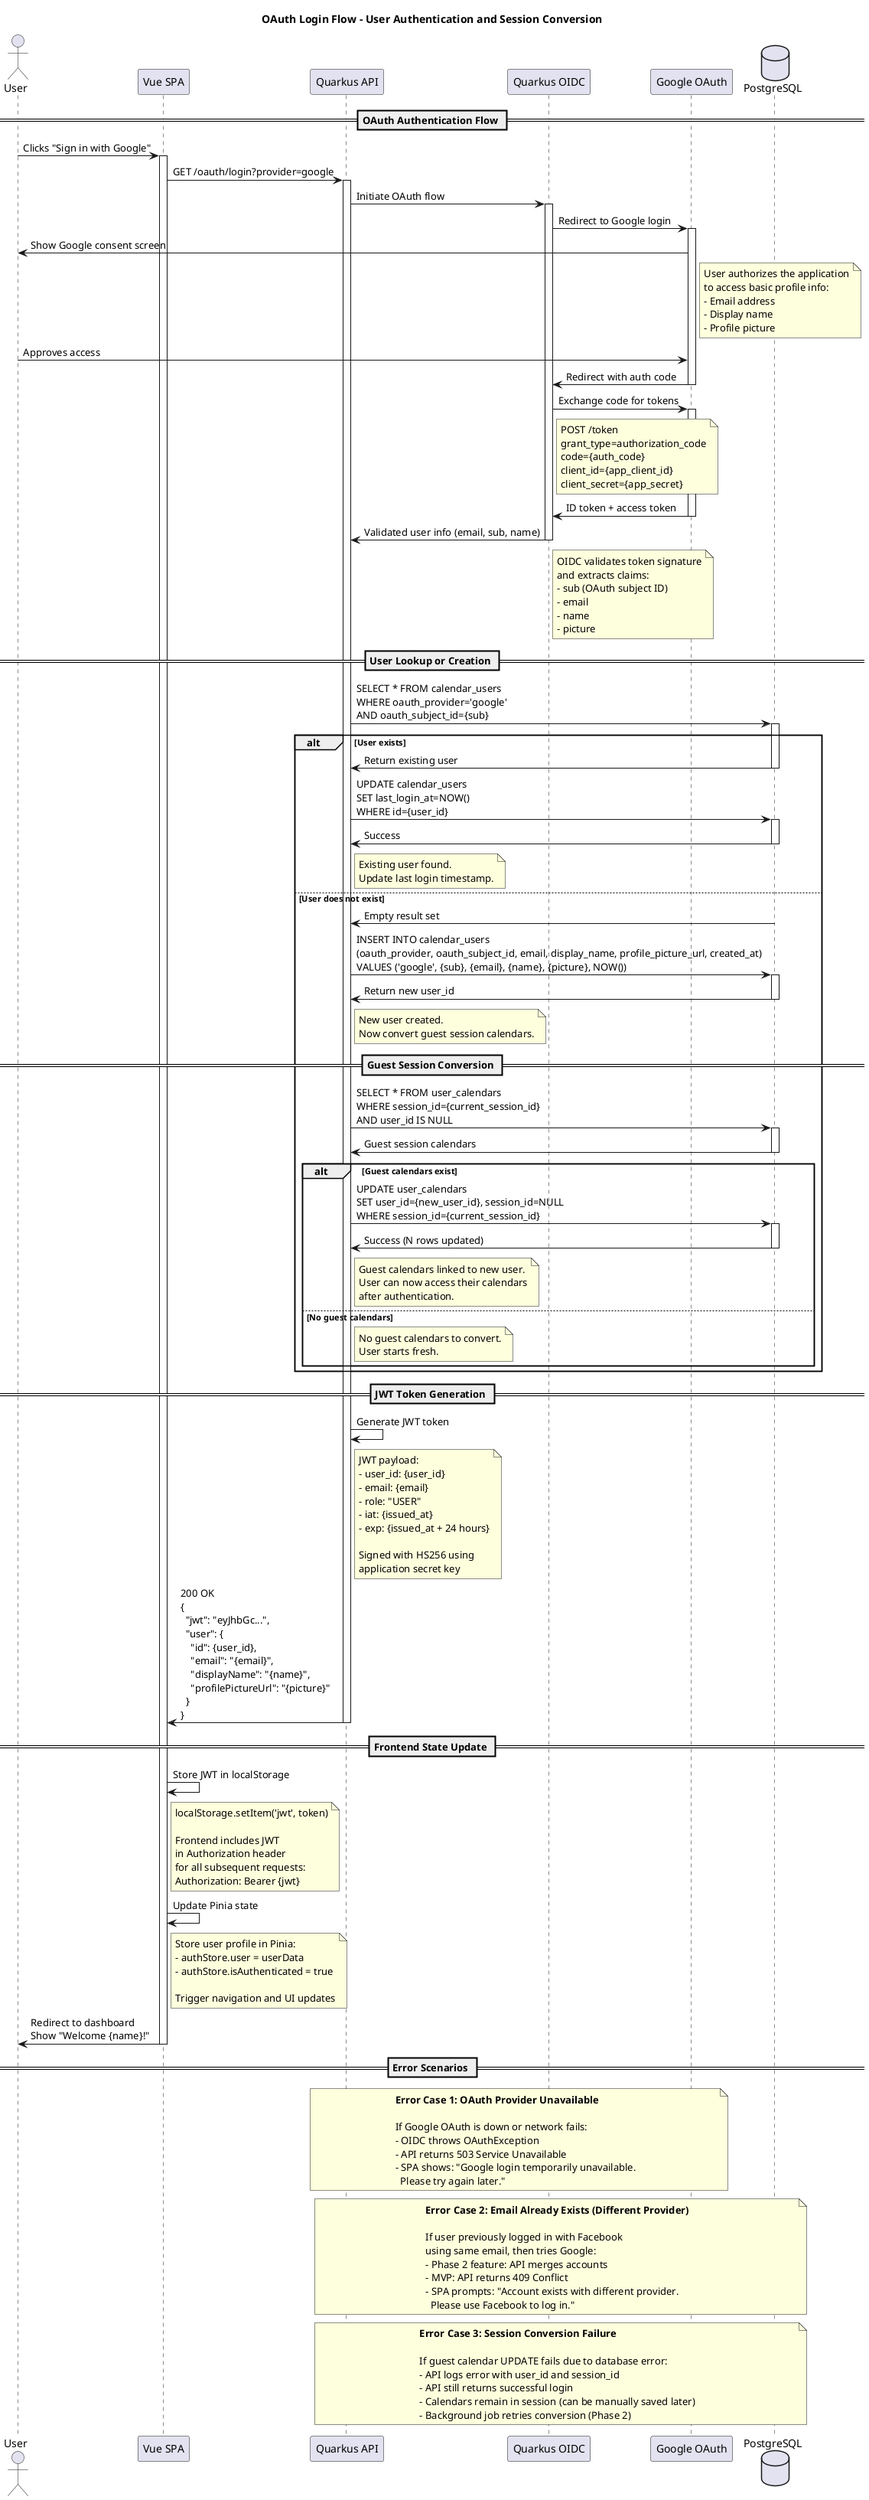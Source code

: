 @startuml
title OAuth Login Flow - User Authentication and Session Conversion

' Description: This diagram illustrates how an anonymous user authenticates via OAuth (Google/Facebook/Apple),
' with the system converting their guest session into a permanent user account and linking any calendars
' created pre-authentication.

actor User
participant "Vue SPA" as SPA
participant "Quarkus API" as API
participant "Quarkus OIDC" as OIDC
participant "Google OAuth" as Google
database "PostgreSQL" as DB

== OAuth Authentication Flow ==

User -> SPA : Clicks "Sign in with Google"
activate SPA

SPA -> API : GET /oauth/login?provider=google
activate API

API -> OIDC : Initiate OAuth flow
activate OIDC

OIDC -> Google : Redirect to Google login
activate Google

Google -> User : Show Google consent screen
note right of Google
  User authorizes the application
  to access basic profile info:
  - Email address
  - Display name
  - Profile picture
end note

User -> Google : Approves access

Google -> OIDC : Redirect with auth code
deactivate Google

OIDC -> Google : Exchange code for tokens
activate Google
note right of OIDC
  POST /token
  grant_type=authorization_code
  code={auth_code}
  client_id={app_client_id}
  client_secret={app_secret}
end note

Google -> OIDC : ID token + access token
deactivate Google

OIDC -> API : Validated user info (email, sub, name)
note right of OIDC
  OIDC validates token signature
  and extracts claims:
  - sub (OAuth subject ID)
  - email
  - name
  - picture
end note
deactivate OIDC

== User Lookup or Creation ==

API -> DB : SELECT * FROM calendar_users\nWHERE oauth_provider='google'\nAND oauth_subject_id={sub}
activate DB

alt User exists
  DB -> API : Return existing user
  deactivate DB

  API -> DB : UPDATE calendar_users\nSET last_login_at=NOW()\nWHERE id={user_id}
  activate DB
  DB -> API : Success
  deactivate DB

  note right of API
    Existing user found.
    Update last login timestamp.
  end note

else User does not exist
  DB -> API : Empty result set
  deactivate DB

  API -> DB : INSERT INTO calendar_users\n(oauth_provider, oauth_subject_id, email, display_name, profile_picture_url, created_at)\nVALUES ('google', {sub}, {email}, {name}, {picture}, NOW())
  activate DB
  DB -> API : Return new user_id
  deactivate DB

  note right of API
    New user created.
    Now convert guest session calendars.
  end note

  == Guest Session Conversion ==

  API -> DB : SELECT * FROM user_calendars\nWHERE session_id={current_session_id}\nAND user_id IS NULL
  activate DB
  DB -> API : Guest session calendars
  deactivate DB

  alt Guest calendars exist
    API -> DB : UPDATE user_calendars\nSET user_id={new_user_id}, session_id=NULL\nWHERE session_id={current_session_id}
    activate DB
    DB -> API : Success (N rows updated)
    deactivate DB

    note right of API
      Guest calendars linked to new user.
      User can now access their calendars
      after authentication.
    end note
  else No guest calendars
    note right of API
      No guest calendars to convert.
      User starts fresh.
    end note
  end
end

== JWT Token Generation ==

API -> API : Generate JWT token
note right of API
  JWT payload:
  - user_id: {user_id}
  - email: {email}
  - role: "USER"
  - iat: {issued_at}
  - exp: {issued_at + 24 hours}

  Signed with HS256 using
  application secret key
end note

API -> SPA : 200 OK\n{\n  "jwt": "eyJhbGc...",\n  "user": {\n    "id": {user_id},\n    "email": "{email}",\n    "displayName": "{name}",\n    "profilePictureUrl": "{picture}"\n  }\n}
deactivate API

== Frontend State Update ==

SPA -> SPA : Store JWT in localStorage
note right of SPA
  localStorage.setItem('jwt', token)

  Frontend includes JWT
  in Authorization header
  for all subsequent requests:
  Authorization: Bearer {jwt}
end note

SPA -> SPA : Update Pinia state
note right of SPA
  Store user profile in Pinia:
  - authStore.user = userData
  - authStore.isAuthenticated = true

  Trigger navigation and UI updates
end note

SPA -> User : Redirect to dashboard\nShow "Welcome {name}!"
deactivate SPA

== Error Scenarios ==

note over Google, API
  **Error Case 1: OAuth Provider Unavailable**

  If Google OAuth is down or network fails:
  - OIDC throws OAuthException
  - API returns 503 Service Unavailable
  - SPA shows: "Google login temporarily unavailable.
    Please try again later."
end note

note over API, DB
  **Error Case 2: Email Already Exists (Different Provider)**

  If user previously logged in with Facebook
  using same email, then tries Google:
  - Phase 2 feature: API merges accounts
  - MVP: API returns 409 Conflict
  - SPA prompts: "Account exists with different provider.
    Please use Facebook to log in."
end note

note over API, DB
  **Error Case 3: Session Conversion Failure**

  If guest calendar UPDATE fails due to database error:
  - API logs error with user_id and session_id
  - API still returns successful login
  - Calendars remain in session (can be manually saved later)
  - Background job retries conversion (Phase 2)
end note

@enduml

